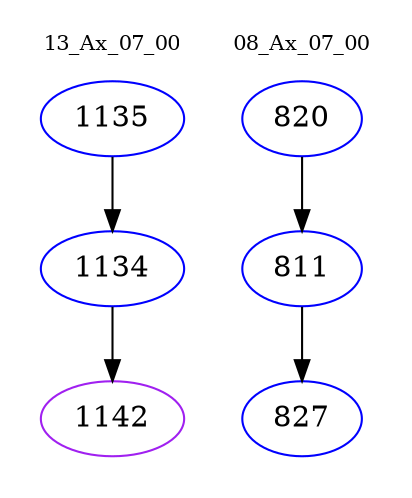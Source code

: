 digraph{
subgraph cluster_0 {
color = white
label = "13_Ax_07_00";
fontsize=10;
T0_1135 [label="1135", color="blue"]
T0_1135 -> T0_1134 [color="black"]
T0_1134 [label="1134", color="blue"]
T0_1134 -> T0_1142 [color="black"]
T0_1142 [label="1142", color="purple"]
}
subgraph cluster_1 {
color = white
label = "08_Ax_07_00";
fontsize=10;
T1_820 [label="820", color="blue"]
T1_820 -> T1_811 [color="black"]
T1_811 [label="811", color="blue"]
T1_811 -> T1_827 [color="black"]
T1_827 [label="827", color="blue"]
}
}
